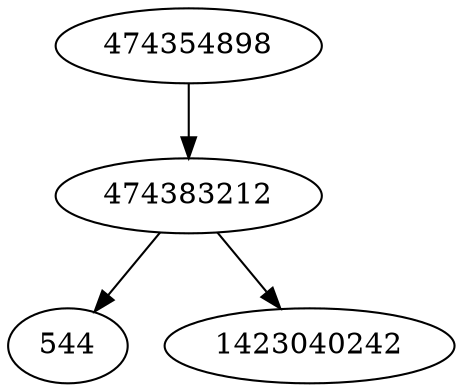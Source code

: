 strict digraph  {
544;
474354898;
474383212;
1423040242;
474354898 -> 474383212;
474383212 -> 1423040242;
474383212 -> 544;
}
